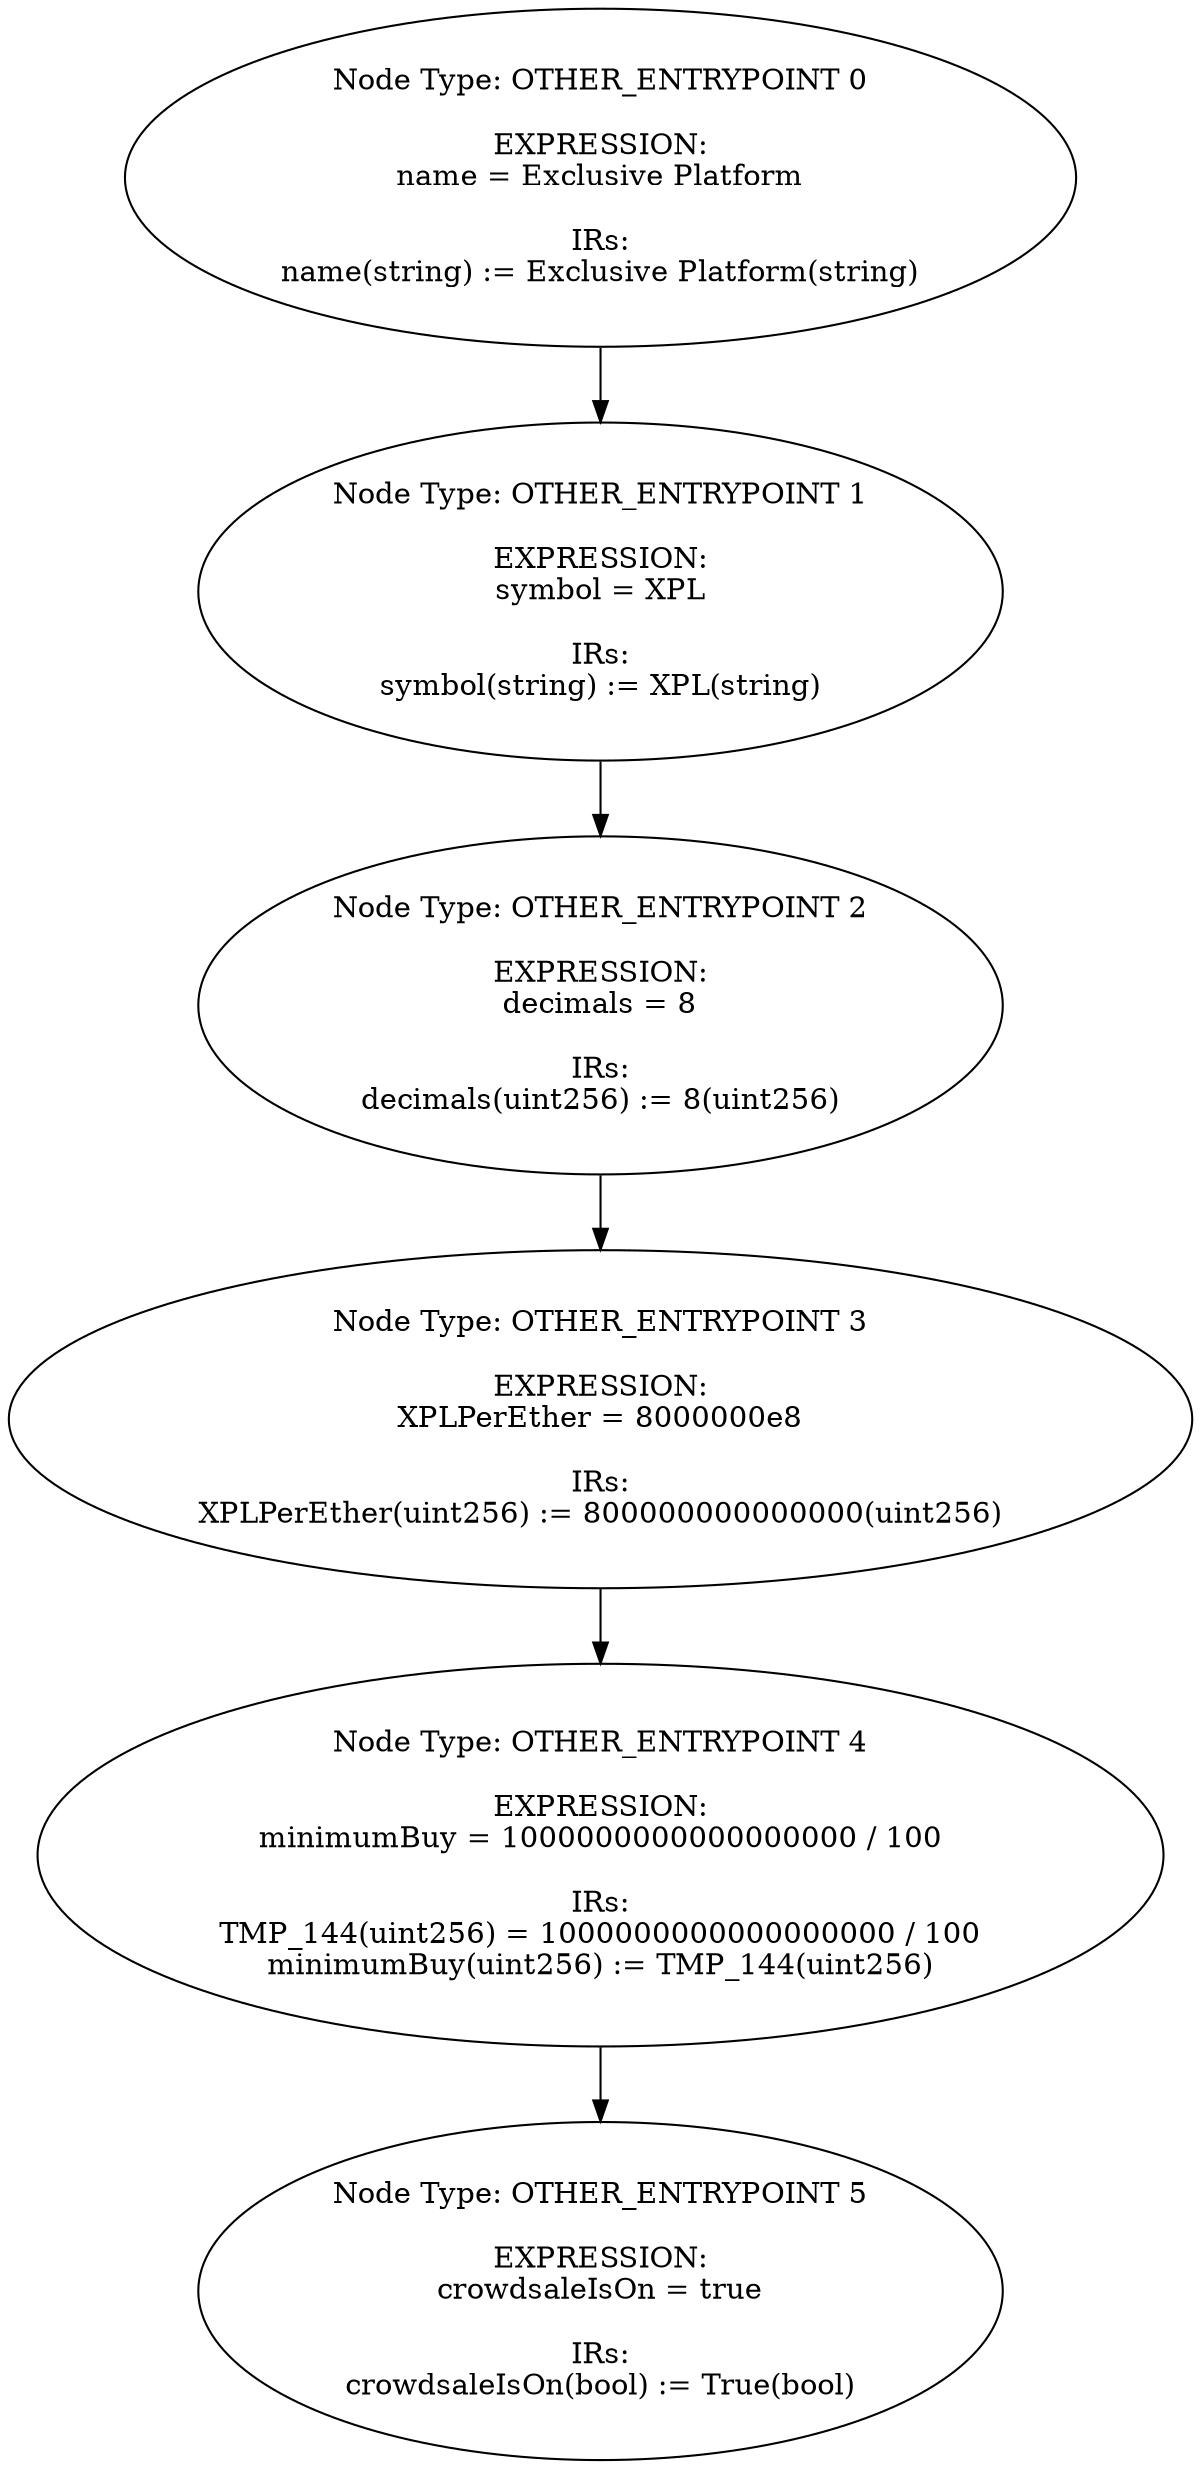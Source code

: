 digraph{
0[label="Node Type: OTHER_ENTRYPOINT 0

EXPRESSION:
name = Exclusive Platform

IRs:
name(string) := Exclusive Platform(string)"];
0->1;
1[label="Node Type: OTHER_ENTRYPOINT 1

EXPRESSION:
symbol = XPL

IRs:
symbol(string) := XPL(string)"];
1->2;
2[label="Node Type: OTHER_ENTRYPOINT 2

EXPRESSION:
decimals = 8

IRs:
decimals(uint256) := 8(uint256)"];
2->3;
3[label="Node Type: OTHER_ENTRYPOINT 3

EXPRESSION:
XPLPerEther = 8000000e8

IRs:
XPLPerEther(uint256) := 800000000000000(uint256)"];
3->4;
4[label="Node Type: OTHER_ENTRYPOINT 4

EXPRESSION:
minimumBuy = 1000000000000000000 / 100

IRs:
TMP_144(uint256) = 1000000000000000000 / 100
minimumBuy(uint256) := TMP_144(uint256)"];
4->5;
5[label="Node Type: OTHER_ENTRYPOINT 5

EXPRESSION:
crowdsaleIsOn = true

IRs:
crowdsaleIsOn(bool) := True(bool)"];
}
